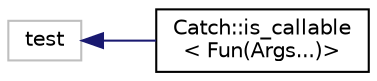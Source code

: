 digraph "Graphical Class Hierarchy"
{
  edge [fontname="Helvetica",fontsize="10",labelfontname="Helvetica",labelfontsize="10"];
  node [fontname="Helvetica",fontsize="10",shape=record];
  rankdir="LR";
  Node10 [label="test",height=0.2,width=0.4,color="grey75", fillcolor="white", style="filled"];
  Node10 -> Node0 [dir="back",color="midnightblue",fontsize="10",style="solid",fontname="Helvetica"];
  Node0 [label="Catch::is_callable\l\< Fun(Args...)\>",height=0.2,width=0.4,color="black", fillcolor="white", style="filled",URL="$structCatch_1_1is__callable_3_01Fun_07Args_8_8_8_08_4.html"];
}
